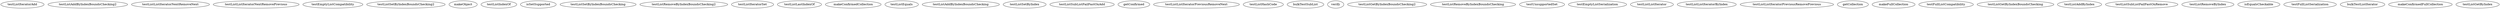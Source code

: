 digraph G {
testListIteratorAdd;
testListAddByIndexBoundsChecking2;
testListListIteratorNextRemoveNext;
testListListIteratorNextRemovePrevious;
testEmptyListCompatibility;
testListSetByIndexBoundsChecking2;
makeObject;
testListIndexOf;
isSetSupported;
testListSetByIndexBoundsChecking;
testListRemoveByIndexBoundsChecking2;
testListIteratorSet;
testListLastIndexOf;
makeConfirmedCollection;
testListEquals;
testListAddByIndexBoundsChecking;
testListSetByIndex;
testListSubListFailFastOnAdd;
getConfirmed;
testListListIteratorPreviousRemoveNext;
testListHashCode;
bulkTestSubList;
verify;
testListGetByIndexBoundsChecking2;
testListRemoveByIndexBoundsChecking;
testUnsupportedSet;
testEmptyListSerialization;
testListListIterator;
testListListIteratorByIndex;
testListListIteratorPreviousRemovePrevious;
getCollection;
makeFullCollection;
testFullListCompatibility;
testListGetByIndexBoundsChecking;
testListAddByIndex;
testListSubListFailFastOnRemove;
testListRemoveByIndex;
isEqualsCheckable;
testFullListSerialization;
bulkTestListIterator;
makeConfirmedFullCollection;
testListGetByIndex;
}